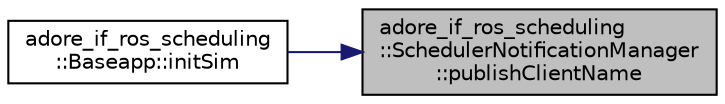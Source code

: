 digraph "adore_if_ros_scheduling::SchedulerNotificationManager::publishClientName"
{
 // LATEX_PDF_SIZE
  edge [fontname="Helvetica",fontsize="10",labelfontname="Helvetica",labelfontsize="10"];
  node [fontname="Helvetica",fontsize="10",shape=record];
  rankdir="RL";
  Node1 [label="adore_if_ros_scheduling\l::SchedulerNotificationManager\l::publishClientName",height=0.2,width=0.4,color="black", fillcolor="grey75", style="filled", fontcolor="black",tooltip=" "];
  Node1 -> Node2 [dir="back",color="midnightblue",fontsize="10",style="solid",fontname="Helvetica"];
  Node2 [label="adore_if_ros_scheduling\l::Baseapp::initSim",height=0.2,width=0.4,color="black", fillcolor="white", style="filled",URL="$classadore__if__ros__scheduling_1_1Baseapp.html#a1756fdc7f13d440abbc6e43da1590d73",tooltip=" "];
}
